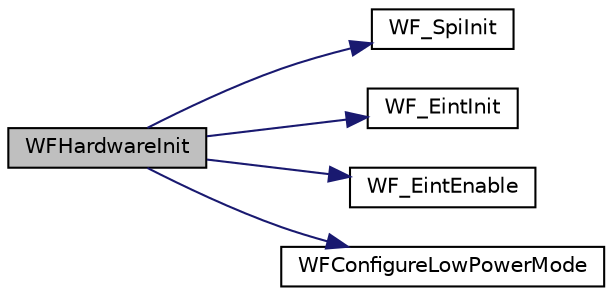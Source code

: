 digraph "WFHardwareInit"
{
  edge [fontname="Helvetica",fontsize="10",labelfontname="Helvetica",labelfontsize="10"];
  node [fontname="Helvetica",fontsize="10",shape=record];
  rankdir="LR";
  Node1 [label="WFHardwareInit",height=0.2,width=0.4,color="black", fillcolor="grey75", style="filled", fontcolor="black"];
  Node1 -> Node2 [color="midnightblue",fontsize="10",style="solid",fontname="Helvetica"];
  Node2 [label="WF_SpiInit",height=0.2,width=0.4,color="black", fillcolor="white", style="filled",URL="$_w_f_api_8h.html#a5313974628e40932630a295c1b137e34"];
  Node1 -> Node3 [color="midnightblue",fontsize="10",style="solid",fontname="Helvetica"];
  Node3 [label="WF_EintInit",height=0.2,width=0.4,color="black", fillcolor="white", style="filled",URL="$_w_f_api_8h.html#a0eae2b557a8a48b0f0aa371f607814b8"];
  Node1 -> Node4 [color="midnightblue",fontsize="10",style="solid",fontname="Helvetica"];
  Node4 [label="WF_EintEnable",height=0.2,width=0.4,color="black", fillcolor="white", style="filled",URL="$_w_f_api_8h.html#a939bc519999b13755ac6af4911d8fffb"];
  Node1 -> Node5 [color="midnightblue",fontsize="10",style="solid",fontname="Helvetica"];
  Node5 [label="WFConfigureLowPowerMode",height=0.2,width=0.4,color="black", fillcolor="white", style="filled",URL="$_w_f_driver_prv_8h.html#a02f5132f54243c47d24fc6aa0874cfd2"];
}
